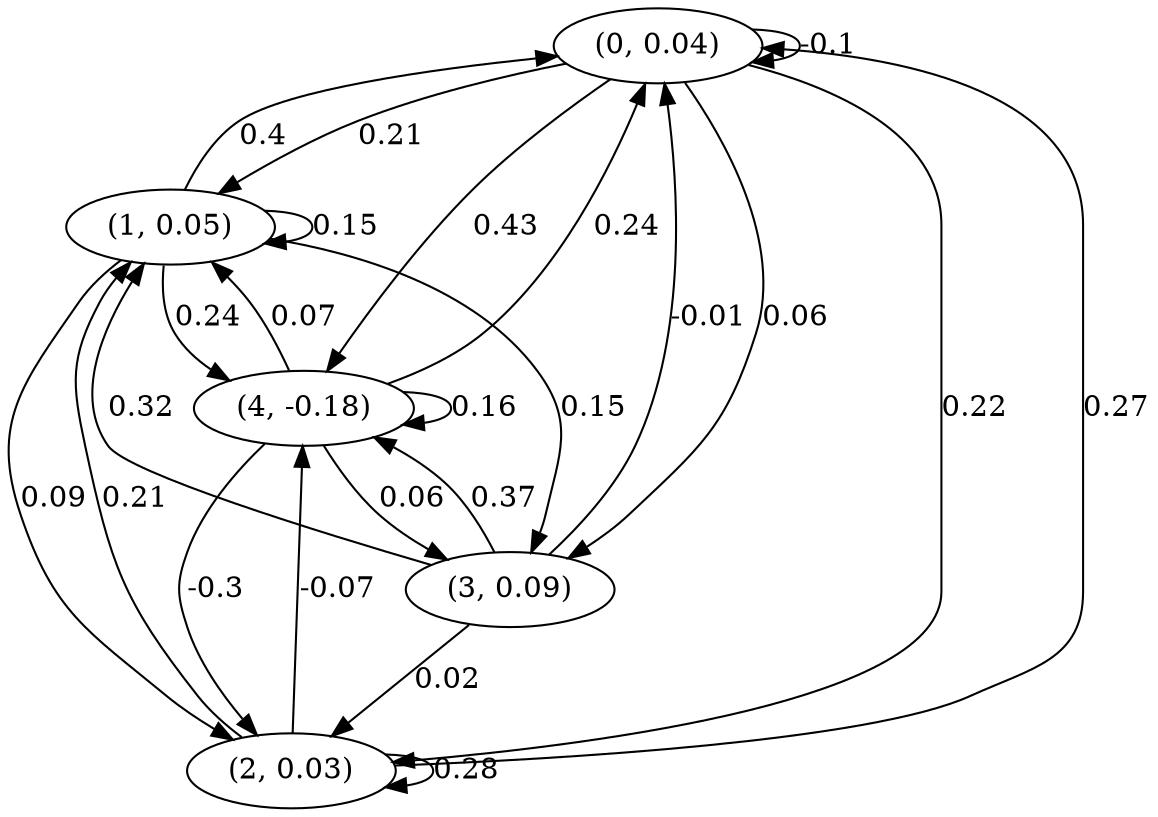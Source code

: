 digraph {
    0 [ label = "(0, 0.04)" ]
    1 [ label = "(1, 0.05)" ]
    2 [ label = "(2, 0.03)" ]
    3 [ label = "(3, 0.09)" ]
    4 [ label = "(4, -0.18)" ]
    0 -> 0 [ label = "-0.1" ]
    1 -> 1 [ label = "0.15" ]
    2 -> 2 [ label = "0.28" ]
    4 -> 4 [ label = "0.16" ]
    1 -> 0 [ label = "0.4" ]
    2 -> 0 [ label = "0.27" ]
    3 -> 0 [ label = "-0.01" ]
    4 -> 0 [ label = "0.24" ]
    0 -> 1 [ label = "0.21" ]
    2 -> 1 [ label = "0.21" ]
    3 -> 1 [ label = "0.32" ]
    4 -> 1 [ label = "0.07" ]
    0 -> 2 [ label = "0.22" ]
    1 -> 2 [ label = "0.09" ]
    3 -> 2 [ label = "0.02" ]
    4 -> 2 [ label = "-0.3" ]
    0 -> 3 [ label = "0.06" ]
    1 -> 3 [ label = "0.15" ]
    4 -> 3 [ label = "0.06" ]
    0 -> 4 [ label = "0.43" ]
    1 -> 4 [ label = "0.24" ]
    2 -> 4 [ label = "-0.07" ]
    3 -> 4 [ label = "0.37" ]
}

